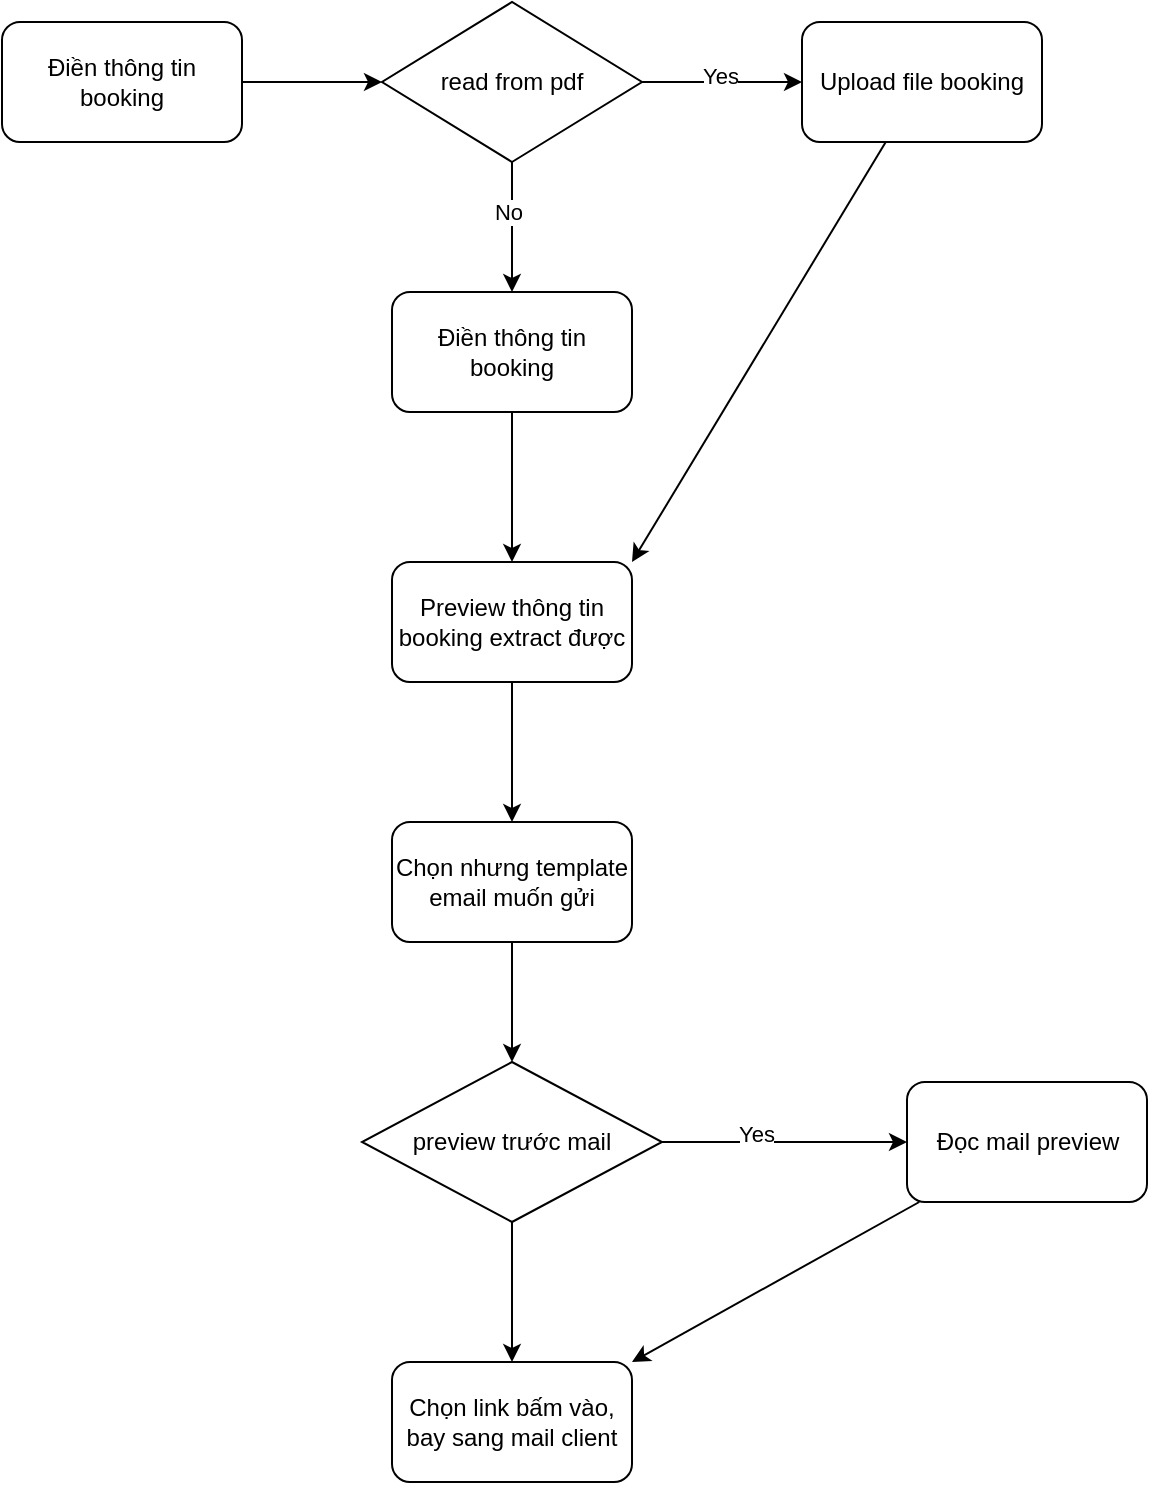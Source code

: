 <mxfile>
    <diagram id="dKdoCkBBFkPKsD99Ha6u" name="send-mail-from-booking">
        <mxGraphModel dx="2354" dy="977" grid="1" gridSize="10" guides="1" tooltips="1" connect="1" arrows="1" fold="1" page="1" pageScale="1" pageWidth="850" pageHeight="1100" math="0" shadow="0">
            <root>
                <mxCell id="0"/>
                <mxCell id="1" parent="0"/>
                <mxCell id="19" style="edgeStyle=none;html=1;" parent="1" source="4" target="13" edge="1">
                    <mxGeometry relative="1" as="geometry"/>
                </mxCell>
                <mxCell id="4" value="Chọn nhưng template email muốn gửi" style="rounded=1;whiteSpace=wrap;html=1;flipV=1;" parent="1" vertex="1">
                    <mxGeometry x="345" y="570" width="120" height="60" as="geometry"/>
                </mxCell>
                <mxCell id="17" style="edgeStyle=none;html=1;entryX=0.5;entryY=0;entryDx=0;entryDy=0;" parent="1" source="5" target="29" edge="1">
                    <mxGeometry relative="1" as="geometry"/>
                </mxCell>
                <mxCell id="5" value="Điền thông tin booking" style="rounded=1;whiteSpace=wrap;html=1;flipV=1;" parent="1" vertex="1">
                    <mxGeometry x="345" y="305" width="120" height="60" as="geometry"/>
                </mxCell>
                <mxCell id="15" style="edgeStyle=none;html=1;" parent="1" source="6" target="10" edge="1">
                    <mxGeometry relative="1" as="geometry"/>
                </mxCell>
                <mxCell id="21" value="Yes" style="edgeLabel;html=1;align=center;verticalAlign=middle;resizable=0;points=[];" parent="15" vertex="1" connectable="0">
                    <mxGeometry x="-0.029" y="3" relative="1" as="geometry">
                        <mxPoint as="offset"/>
                    </mxGeometry>
                </mxCell>
                <mxCell id="16" style="edgeStyle=none;html=1;entryX=0.5;entryY=0;entryDx=0;entryDy=0;" parent="1" source="6" target="5" edge="1">
                    <mxGeometry relative="1" as="geometry"/>
                </mxCell>
                <mxCell id="28" value="No" style="edgeLabel;html=1;align=center;verticalAlign=middle;resizable=0;points=[];" parent="16" vertex="1" connectable="0">
                    <mxGeometry x="-0.247" y="-2" relative="1" as="geometry">
                        <mxPoint as="offset"/>
                    </mxGeometry>
                </mxCell>
                <mxCell id="6" value="read from pdf" style="rhombus;whiteSpace=wrap;html=1;flipV=1;" parent="1" vertex="1">
                    <mxGeometry x="340" y="160" width="130" height="80" as="geometry"/>
                </mxCell>
                <mxCell id="14" style="edgeStyle=none;html=1;" parent="1" source="9" target="6" edge="1">
                    <mxGeometry relative="1" as="geometry"/>
                </mxCell>
                <mxCell id="9" value="Điền thông tin booking" style="rounded=1;whiteSpace=wrap;html=1;" parent="1" vertex="1">
                    <mxGeometry x="150" y="170" width="120" height="60" as="geometry"/>
                </mxCell>
                <mxCell id="23" style="edgeStyle=none;html=1;entryX=1;entryY=0;entryDx=0;entryDy=0;" parent="1" source="10" target="29" edge="1">
                    <mxGeometry relative="1" as="geometry"/>
                </mxCell>
                <mxCell id="10" value="Upload file booking" style="rounded=1;whiteSpace=wrap;html=1;" parent="1" vertex="1">
                    <mxGeometry x="550" y="170" width="120" height="60" as="geometry"/>
                </mxCell>
                <mxCell id="27" style="edgeStyle=none;html=1;entryX=1;entryY=0;entryDx=0;entryDy=0;" parent="1" source="11" target="12" edge="1">
                    <mxGeometry relative="1" as="geometry">
                        <mxPoint x="402.5" y="840" as="targetPoint"/>
                    </mxGeometry>
                </mxCell>
                <mxCell id="11" value="Đọc mail preview" style="rounded=1;whiteSpace=wrap;html=1;" parent="1" vertex="1">
                    <mxGeometry x="602.5" y="700" width="120" height="60" as="geometry"/>
                </mxCell>
                <mxCell id="12" value="Chọn link bấm vào, bay sang mail client" style="rounded=1;whiteSpace=wrap;html=1;flipV=1;" parent="1" vertex="1">
                    <mxGeometry x="345" y="840" width="120" height="60" as="geometry"/>
                </mxCell>
                <mxCell id="20" style="edgeStyle=none;html=1;" parent="1" source="13" target="11" edge="1">
                    <mxGeometry relative="1" as="geometry"/>
                </mxCell>
                <mxCell id="25" value="Yes" style="edgeLabel;html=1;align=center;verticalAlign=middle;resizable=0;points=[];" parent="20" vertex="1" connectable="0">
                    <mxGeometry x="-0.246" y="4" relative="1" as="geometry">
                        <mxPoint x="1" as="offset"/>
                    </mxGeometry>
                </mxCell>
                <mxCell id="26" style="edgeStyle=none;html=1;entryX=0.5;entryY=0;entryDx=0;entryDy=0;" parent="1" source="13" target="12" edge="1">
                    <mxGeometry relative="1" as="geometry">
                        <mxPoint x="622.5" y="800" as="targetPoint"/>
                    </mxGeometry>
                </mxCell>
                <mxCell id="13" value="preview trước mail" style="rhombus;whiteSpace=wrap;html=1;flipV=1;" parent="1" vertex="1">
                    <mxGeometry x="330" y="690" width="150" height="80" as="geometry"/>
                </mxCell>
                <mxCell id="30" style="edgeStyle=none;html=1;entryX=0.5;entryY=0;entryDx=0;entryDy=0;" edge="1" parent="1" source="29" target="4">
                    <mxGeometry relative="1" as="geometry"/>
                </mxCell>
                <mxCell id="29" value="Preview thông tin booking extract được" style="rounded=1;whiteSpace=wrap;html=1;flipV=1;" vertex="1" parent="1">
                    <mxGeometry x="345" y="440" width="120" height="60" as="geometry"/>
                </mxCell>
            </root>
        </mxGraphModel>
    </diagram>
</mxfile>
